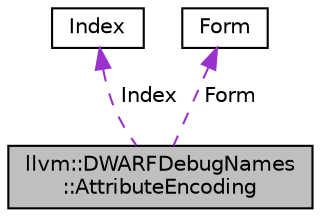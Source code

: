 digraph "llvm::DWARFDebugNames::AttributeEncoding"
{
 // LATEX_PDF_SIZE
  bgcolor="transparent";
  edge [fontname="Helvetica",fontsize="10",labelfontname="Helvetica",labelfontsize="10"];
  node [fontname="Helvetica",fontsize="10",shape="box"];
  Node1 [label="llvm::DWARFDebugNames\l::AttributeEncoding",height=0.2,width=0.4,color="black", fillcolor="grey75", style="filled", fontcolor="black",tooltip="Index attribute and its encoding."];
  Node2 -> Node1 [dir="back",color="darkorchid3",fontsize="10",style="dashed",label=" Index" ,fontname="Helvetica"];
  Node2 [label="Index",height=0.2,width=0.4,color="black",tooltip=" "];
  Node3 -> Node1 [dir="back",color="darkorchid3",fontsize="10",style="dashed",label=" Form" ,fontname="Helvetica"];
  Node3 [label="Form",height=0.2,width=0.4,color="black",tooltip=" "];
}
